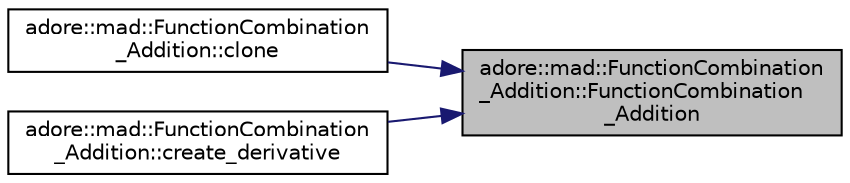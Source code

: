 digraph "adore::mad::FunctionCombination_Addition::FunctionCombination_Addition"
{
 // LATEX_PDF_SIZE
  edge [fontname="Helvetica",fontsize="10",labelfontname="Helvetica",labelfontsize="10"];
  node [fontname="Helvetica",fontsize="10",shape=record];
  rankdir="RL";
  Node1 [label="adore::mad::FunctionCombination\l_Addition::FunctionCombination\l_Addition",height=0.2,width=0.4,color="black", fillcolor="grey75", style="filled", fontcolor="black",tooltip=" "];
  Node1 -> Node2 [dir="back",color="midnightblue",fontsize="10",style="solid",fontname="Helvetica"];
  Node2 [label="adore::mad::FunctionCombination\l_Addition::clone",height=0.2,width=0.4,color="black", fillcolor="white", style="filled",URL="$classadore_1_1mad_1_1FunctionCombination__Addition.html#a1b35ab952ff044b27b63fbf25477cdf3",tooltip=" "];
  Node1 -> Node3 [dir="back",color="midnightblue",fontsize="10",style="solid",fontname="Helvetica"];
  Node3 [label="adore::mad::FunctionCombination\l_Addition::create_derivative",height=0.2,width=0.4,color="black", fillcolor="white", style="filled",URL="$classadore_1_1mad_1_1FunctionCombination__Addition.html#acd27b7d4540b363ea07e0ad7003372c3",tooltip=" "];
}
